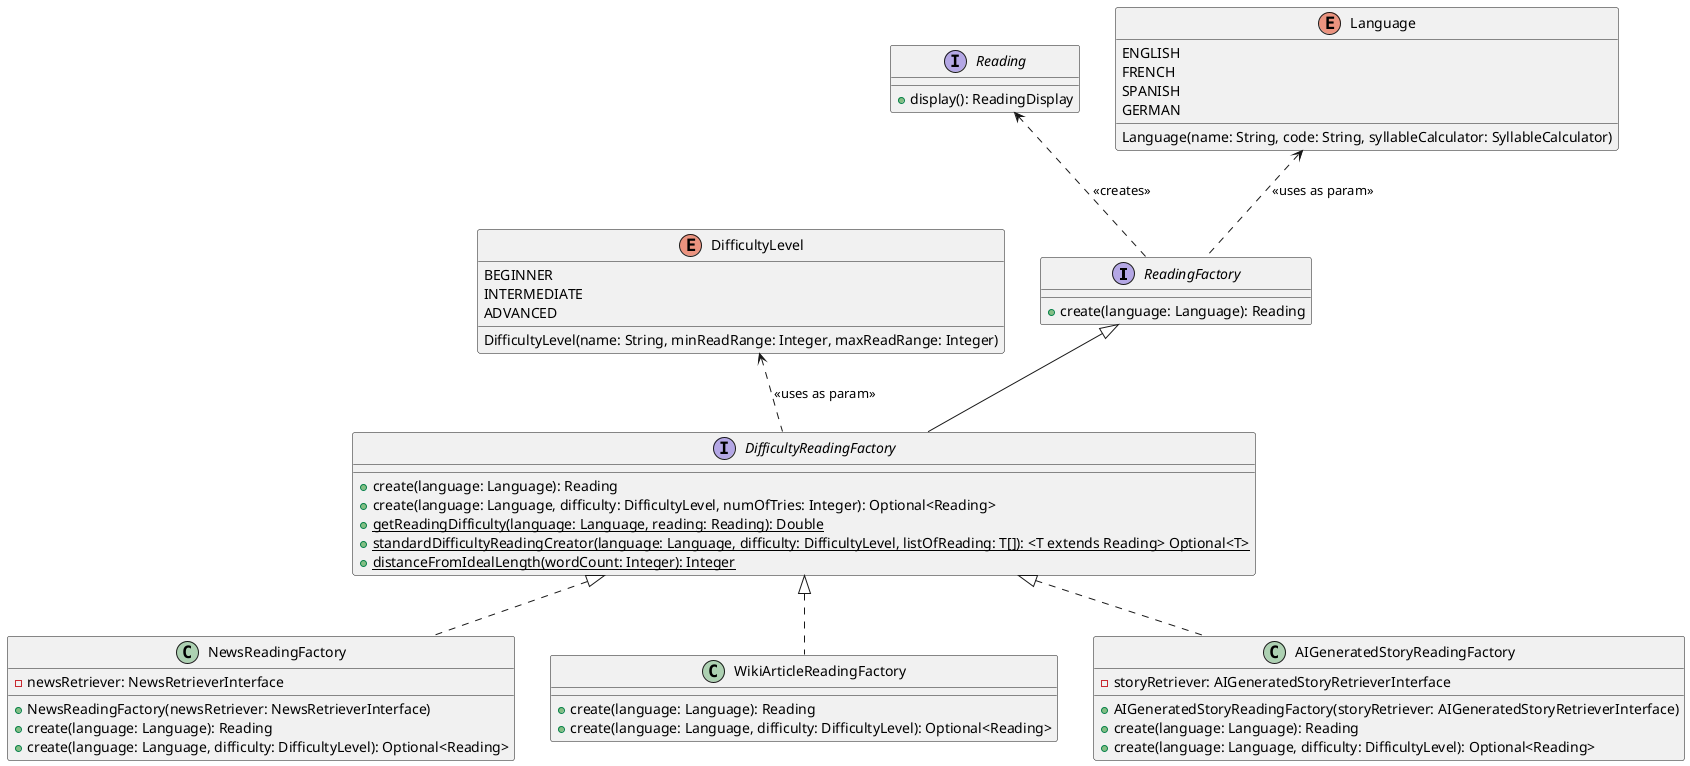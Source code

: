 @startuml
interface ReadingFactory
{
+create(language: Language): Reading
}

interface DifficultyReadingFactory
{
+create(language: Language): Reading
+create(language: Language, difficulty: DifficultyLevel, numOfTries: Integer): Optional<Reading>
+{static} getReadingDifficulty(language: Language, reading: Reading): Double
+{static} standardDifficultyReadingCreator(language: Language, difficulty: DifficultyLevel, listOfReading: T[]): <T extends Reading> Optional<T>
+{static} distanceFromIdealLength(wordCount: Integer): Integer
}

class NewsReadingFactory
{
-newsRetriever: NewsRetrieverInterface

+NewsReadingFactory(newsRetriever: NewsRetrieverInterface)
+create(language: Language): Reading
+create(language: Language, difficulty: DifficultyLevel): Optional<Reading>
}

class WikiArticleReadingFactory
{
+create(language: Language): Reading
+create(language: Language, difficulty: DifficultyLevel): Optional<Reading>
}

class AIGeneratedStoryReadingFactory
{
-storyRetriever: AIGeneratedStoryRetrieverInterface

+AIGeneratedStoryReadingFactory(storyRetriever: AIGeneratedStoryRetrieverInterface)
+create(language: Language): Reading
+create(language: Language, difficulty: DifficultyLevel): Optional<Reading>
}

interface Reading
{
+display(): ReadingDisplay
}

enum DifficultyLevel
{
BEGINNER
INTERMEDIATE
ADVANCED

DifficultyLevel(name: String, minReadRange: Integer, maxReadRange: Integer)
}

enum Language
{
ENGLISH
FRENCH
SPANISH
GERMAN

Language(name: String, code: String, syllableCalculator: SyllableCalculator)
}

ReadingFactory <|-- DifficultyReadingFactory
DifficultyReadingFactory <|.. NewsReadingFactory
DifficultyReadingFactory <|.. WikiArticleReadingFactory
DifficultyReadingFactory <|.. AIGeneratedStoryReadingFactory

DifficultyLevel <.. DifficultyReadingFactory: <<uses as param>>
Language <.. ReadingFactory: <<uses as param>>

Reading <.. ReadingFactory: <<creates>>
@enduml